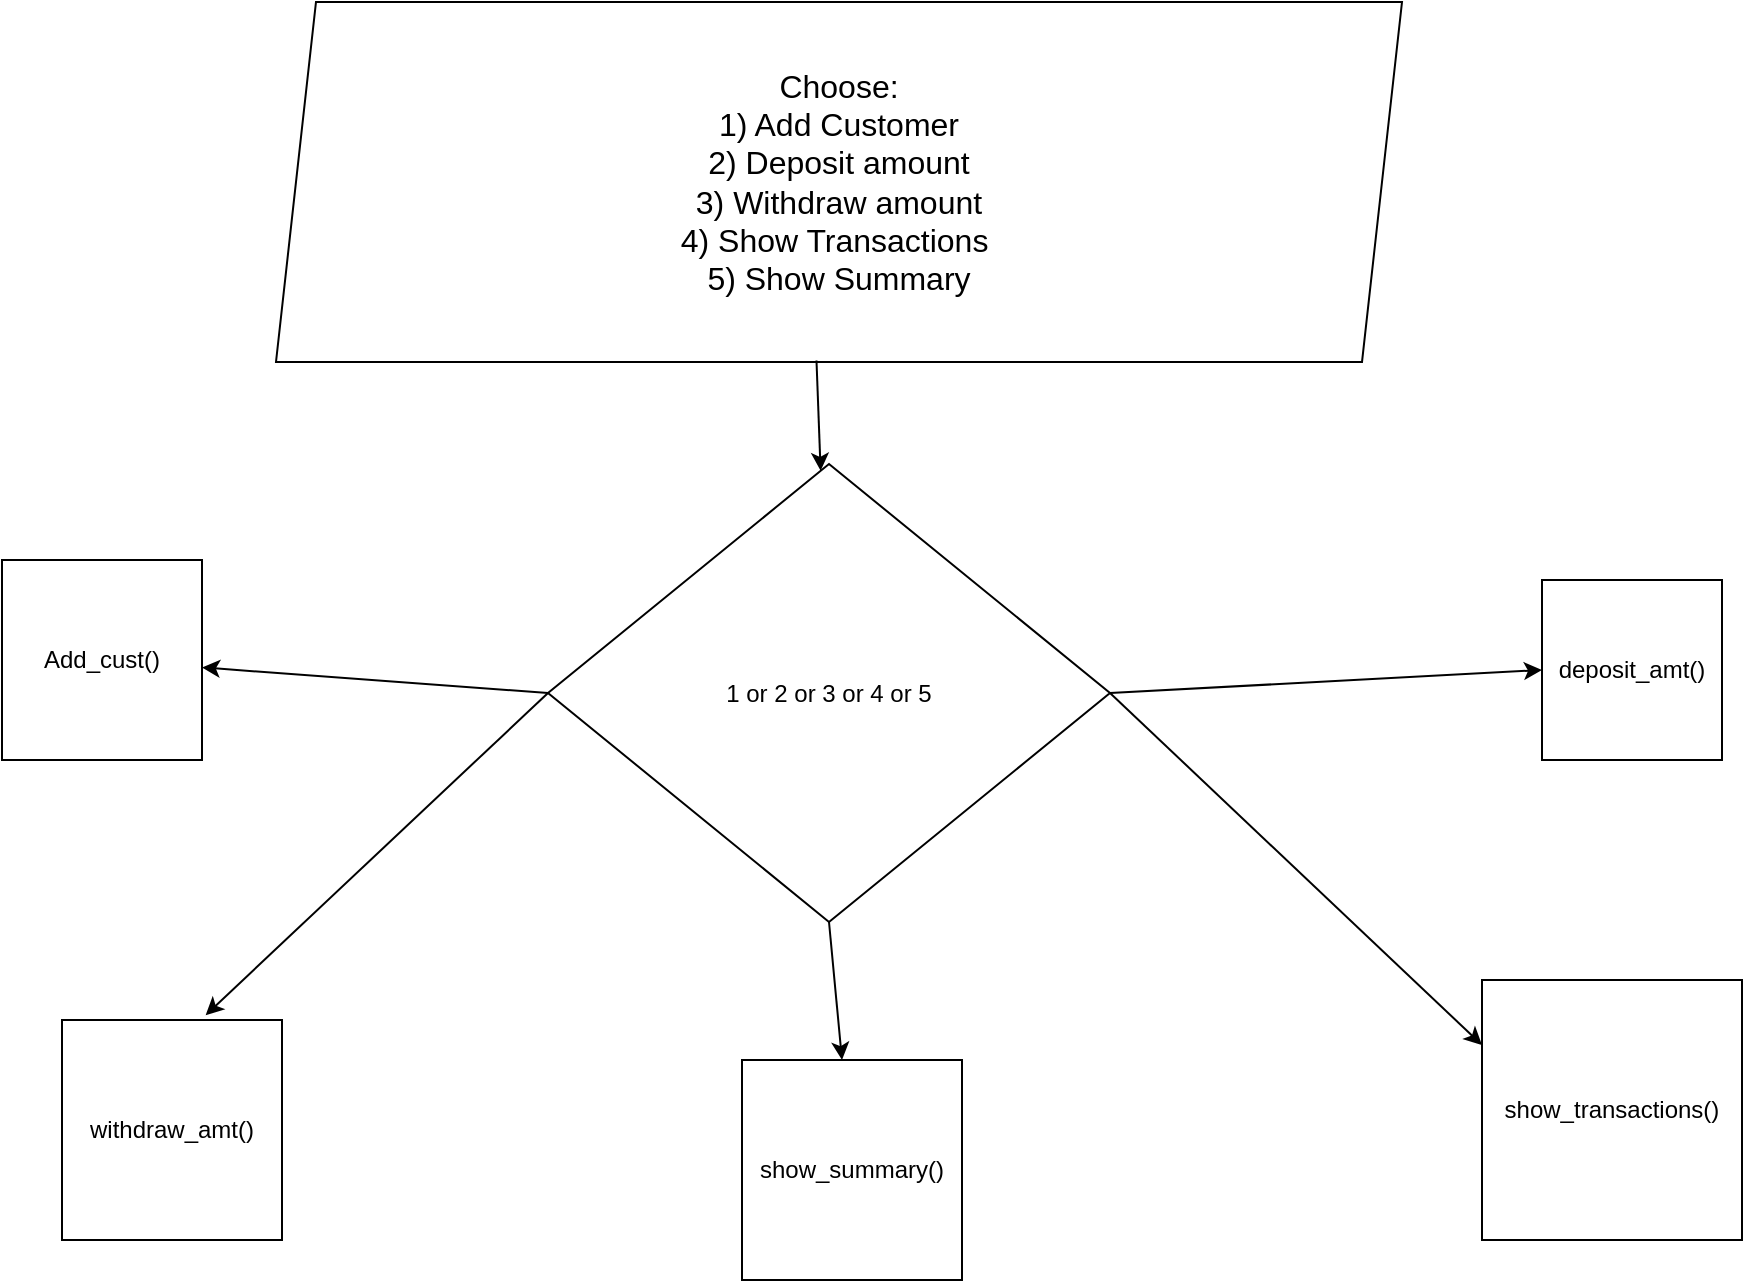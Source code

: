 <mxfile version="20.8.22" type="device"><diagram name="Page-1" id="v2tZux5Jj57vK77RDmpj"><mxGraphModel dx="1901" dy="1020" grid="1" gridSize="10" guides="0" tooltips="1" connect="1" arrows="1" fold="1" page="0" pageScale="1" pageWidth="850" pageHeight="1100" math="0" shadow="0"><root><mxCell id="0"/><mxCell id="1" parent="0"/><mxCell id="UKN0wjZmIvPUfc_YS1sK-1" value="Choose:&lt;br&gt;1) Add Customer&lt;br&gt;2) Deposit amount&lt;br&gt;3) Withdraw amount&lt;br&gt;4) Show Transactions&amp;nbsp;&lt;br&gt;5) Show Summary" style="shape=parallelogram;perimeter=parallelogramPerimeter;whiteSpace=wrap;html=1;fixedSize=1;fontSize=16;" parent="1" vertex="1"><mxGeometry x="-243" y="-339" width="563" height="180" as="geometry"/></mxCell><mxCell id="AdX90I7r8PkxrGNyVowB-1" value="1 or 2 or 3 or 4 or 5" style="rhombus;whiteSpace=wrap;html=1;" vertex="1" parent="1"><mxGeometry x="-107" y="-108" width="281" height="229" as="geometry"/></mxCell><mxCell id="AdX90I7r8PkxrGNyVowB-2" value="Add_cust()" style="whiteSpace=wrap;html=1;aspect=fixed;" vertex="1" parent="1"><mxGeometry x="-380" y="-60" width="100" height="100" as="geometry"/></mxCell><mxCell id="AdX90I7r8PkxrGNyVowB-3" value="deposit_amt()" style="whiteSpace=wrap;html=1;aspect=fixed;" vertex="1" parent="1"><mxGeometry x="390" y="-50" width="90" height="90" as="geometry"/></mxCell><mxCell id="AdX90I7r8PkxrGNyVowB-4" value="withdraw_amt()" style="whiteSpace=wrap;html=1;aspect=fixed;" vertex="1" parent="1"><mxGeometry x="-350" y="170" width="110" height="110" as="geometry"/></mxCell><mxCell id="AdX90I7r8PkxrGNyVowB-6" value="show_transactions()" style="whiteSpace=wrap;html=1;aspect=fixed;" vertex="1" parent="1"><mxGeometry x="360" y="150" width="130" height="130" as="geometry"/></mxCell><mxCell id="AdX90I7r8PkxrGNyVowB-7" value="show_summary()" style="whiteSpace=wrap;html=1;aspect=fixed;" vertex="1" parent="1"><mxGeometry x="-10" y="190" width="110" height="110" as="geometry"/></mxCell><mxCell id="AdX90I7r8PkxrGNyVowB-8" value="" style="endArrow=classic;html=1;rounded=0;exitX=0;exitY=0.5;exitDx=0;exitDy=0;" edge="1" parent="1" source="AdX90I7r8PkxrGNyVowB-1" target="AdX90I7r8PkxrGNyVowB-2"><mxGeometry width="50" height="50" relative="1" as="geometry"><mxPoint x="30" y="160" as="sourcePoint"/><mxPoint x="80" y="110" as="targetPoint"/></mxGeometry></mxCell><mxCell id="AdX90I7r8PkxrGNyVowB-9" value="" style="endArrow=classic;html=1;rounded=0;exitX=1;exitY=0.5;exitDx=0;exitDy=0;entryX=0;entryY=0.5;entryDx=0;entryDy=0;" edge="1" parent="1" source="AdX90I7r8PkxrGNyVowB-1" target="AdX90I7r8PkxrGNyVowB-3"><mxGeometry width="50" height="50" relative="1" as="geometry"><mxPoint x="-97" y="17" as="sourcePoint"/><mxPoint x="-270" y="4" as="targetPoint"/></mxGeometry></mxCell><mxCell id="AdX90I7r8PkxrGNyVowB-10" value="" style="endArrow=classic;html=1;rounded=0;exitX=1;exitY=0.5;exitDx=0;exitDy=0;entryX=0;entryY=0.25;entryDx=0;entryDy=0;" edge="1" parent="1" source="AdX90I7r8PkxrGNyVowB-1" target="AdX90I7r8PkxrGNyVowB-6"><mxGeometry width="50" height="50" relative="1" as="geometry"><mxPoint x="184" y="17" as="sourcePoint"/><mxPoint x="400" y="5" as="targetPoint"/></mxGeometry></mxCell><mxCell id="AdX90I7r8PkxrGNyVowB-11" value="" style="endArrow=classic;html=1;rounded=0;entryX=0.653;entryY=-0.022;entryDx=0;entryDy=0;entryPerimeter=0;exitX=0;exitY=0.5;exitDx=0;exitDy=0;" edge="1" parent="1" source="AdX90I7r8PkxrGNyVowB-1" target="AdX90I7r8PkxrGNyVowB-4"><mxGeometry width="50" height="50" relative="1" as="geometry"><mxPoint x="30" y="120" as="sourcePoint"/><mxPoint x="370" y="193" as="targetPoint"/></mxGeometry></mxCell><mxCell id="AdX90I7r8PkxrGNyVowB-12" value="" style="endArrow=classic;html=1;rounded=0;exitX=0.5;exitY=1;exitDx=0;exitDy=0;" edge="1" parent="1" source="AdX90I7r8PkxrGNyVowB-1"><mxGeometry width="50" height="50" relative="1" as="geometry"><mxPoint x="30" y="120" as="sourcePoint"/><mxPoint x="40" y="190" as="targetPoint"/></mxGeometry></mxCell><mxCell id="AdX90I7r8PkxrGNyVowB-13" value="" style="endArrow=classic;html=1;rounded=0;exitX=0.48;exitY=0.996;exitDx=0;exitDy=0;exitPerimeter=0;" edge="1" parent="1" source="UKN0wjZmIvPUfc_YS1sK-1" target="AdX90I7r8PkxrGNyVowB-1"><mxGeometry width="50" height="50" relative="1" as="geometry"><mxPoint x="30" y="-130" as="sourcePoint"/><mxPoint x="170" y="-10" as="targetPoint"/></mxGeometry></mxCell></root></mxGraphModel></diagram></mxfile>